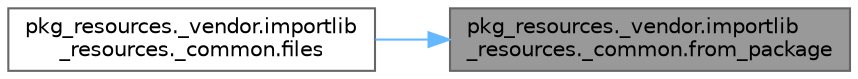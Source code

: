 digraph "pkg_resources._vendor.importlib_resources._common.from_package"
{
 // LATEX_PDF_SIZE
  bgcolor="transparent";
  edge [fontname=Helvetica,fontsize=10,labelfontname=Helvetica,labelfontsize=10];
  node [fontname=Helvetica,fontsize=10,shape=box,height=0.2,width=0.4];
  rankdir="RL";
  Node1 [id="Node000001",label="pkg_resources._vendor.importlib\l_resources._common.from_package",height=0.2,width=0.4,color="gray40", fillcolor="grey60", style="filled", fontcolor="black",tooltip=" "];
  Node1 -> Node2 [id="edge1_Node000001_Node000002",dir="back",color="steelblue1",style="solid",tooltip=" "];
  Node2 [id="Node000002",label="pkg_resources._vendor.importlib\l_resources._common.files",height=0.2,width=0.4,color="grey40", fillcolor="white", style="filled",URL="$namespacepkg__resources_1_1__vendor_1_1importlib__resources_1_1__common.html#a7f321bc6975eb42965bca5b2606e773f",tooltip=" "];
}
